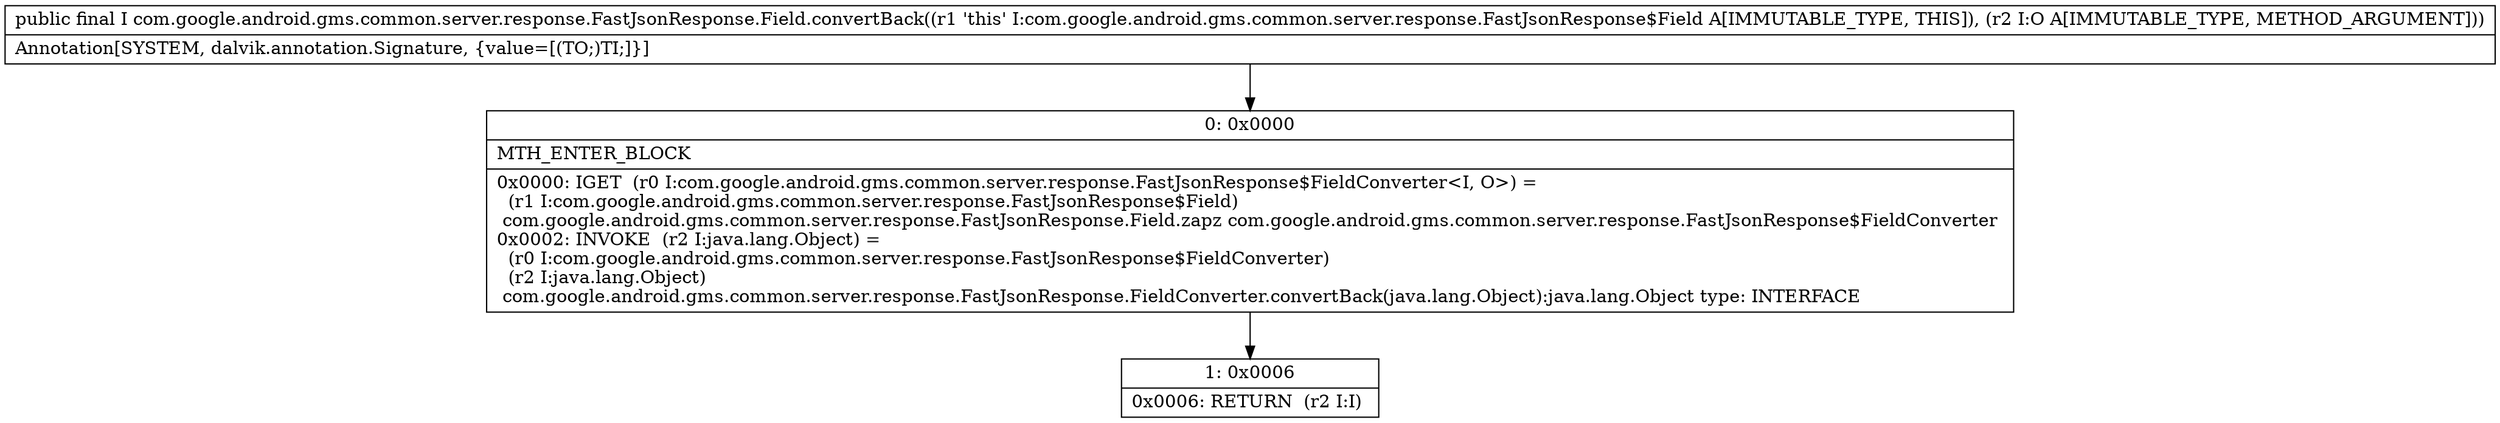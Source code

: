 digraph "CFG forcom.google.android.gms.common.server.response.FastJsonResponse.Field.convertBack(Ljava\/lang\/Object;)Ljava\/lang\/Object;" {
Node_0 [shape=record,label="{0\:\ 0x0000|MTH_ENTER_BLOCK\l|0x0000: IGET  (r0 I:com.google.android.gms.common.server.response.FastJsonResponse$FieldConverter\<I, O\>) = \l  (r1 I:com.google.android.gms.common.server.response.FastJsonResponse$Field)\l com.google.android.gms.common.server.response.FastJsonResponse.Field.zapz com.google.android.gms.common.server.response.FastJsonResponse$FieldConverter \l0x0002: INVOKE  (r2 I:java.lang.Object) = \l  (r0 I:com.google.android.gms.common.server.response.FastJsonResponse$FieldConverter)\l  (r2 I:java.lang.Object)\l com.google.android.gms.common.server.response.FastJsonResponse.FieldConverter.convertBack(java.lang.Object):java.lang.Object type: INTERFACE \l}"];
Node_1 [shape=record,label="{1\:\ 0x0006|0x0006: RETURN  (r2 I:I) \l}"];
MethodNode[shape=record,label="{public final I com.google.android.gms.common.server.response.FastJsonResponse.Field.convertBack((r1 'this' I:com.google.android.gms.common.server.response.FastJsonResponse$Field A[IMMUTABLE_TYPE, THIS]), (r2 I:O A[IMMUTABLE_TYPE, METHOD_ARGUMENT]))  | Annotation[SYSTEM, dalvik.annotation.Signature, \{value=[(TO;)TI;]\}]\l}"];
MethodNode -> Node_0;
Node_0 -> Node_1;
}

